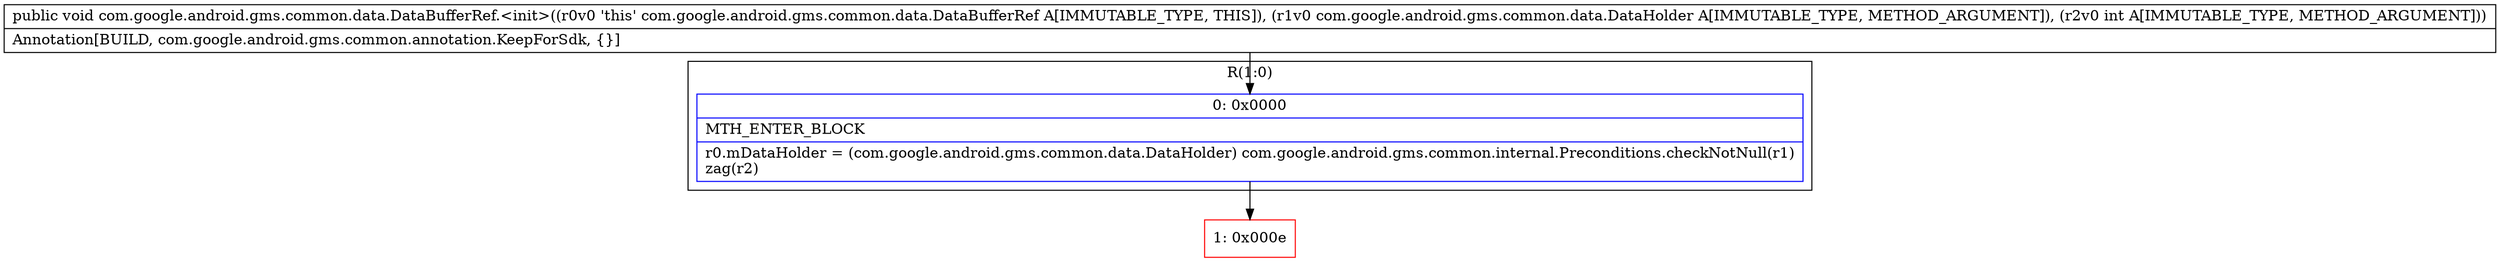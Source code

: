 digraph "CFG forcom.google.android.gms.common.data.DataBufferRef.\<init\>(Lcom\/google\/android\/gms\/common\/data\/DataHolder;I)V" {
subgraph cluster_Region_1796048383 {
label = "R(1:0)";
node [shape=record,color=blue];
Node_0 [shape=record,label="{0\:\ 0x0000|MTH_ENTER_BLOCK\l|r0.mDataHolder = (com.google.android.gms.common.data.DataHolder) com.google.android.gms.common.internal.Preconditions.checkNotNull(r1)\lzag(r2)\l}"];
}
Node_1 [shape=record,color=red,label="{1\:\ 0x000e}"];
MethodNode[shape=record,label="{public void com.google.android.gms.common.data.DataBufferRef.\<init\>((r0v0 'this' com.google.android.gms.common.data.DataBufferRef A[IMMUTABLE_TYPE, THIS]), (r1v0 com.google.android.gms.common.data.DataHolder A[IMMUTABLE_TYPE, METHOD_ARGUMENT]), (r2v0 int A[IMMUTABLE_TYPE, METHOD_ARGUMENT]))  | Annotation[BUILD, com.google.android.gms.common.annotation.KeepForSdk, \{\}]\l}"];
MethodNode -> Node_0;
Node_0 -> Node_1;
}

